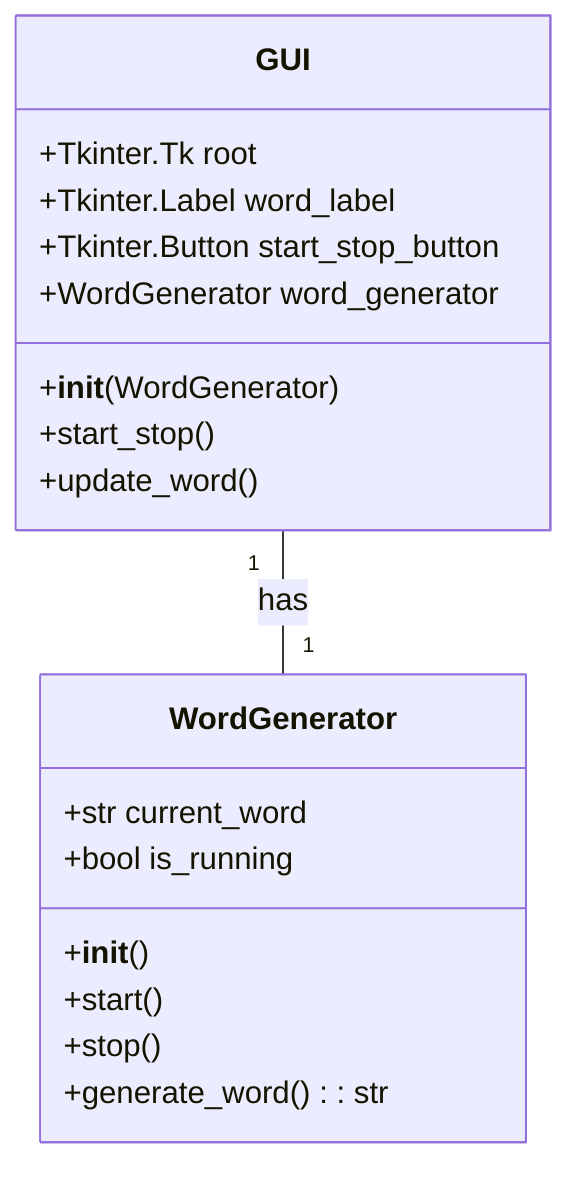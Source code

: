 classDiagram
    class WordGenerator{
        +str current_word
        +bool is_running
        +__init__()
        +start()
        +stop()
        +generate_word(): str
    }
    class GUI{
        +Tkinter.Tk root
        +Tkinter.Label word_label
        +Tkinter.Button start_stop_button
        +WordGenerator word_generator
        +__init__(WordGenerator)
        +start_stop()
        +update_word()
    }
    GUI "1" -- "1" WordGenerator: has